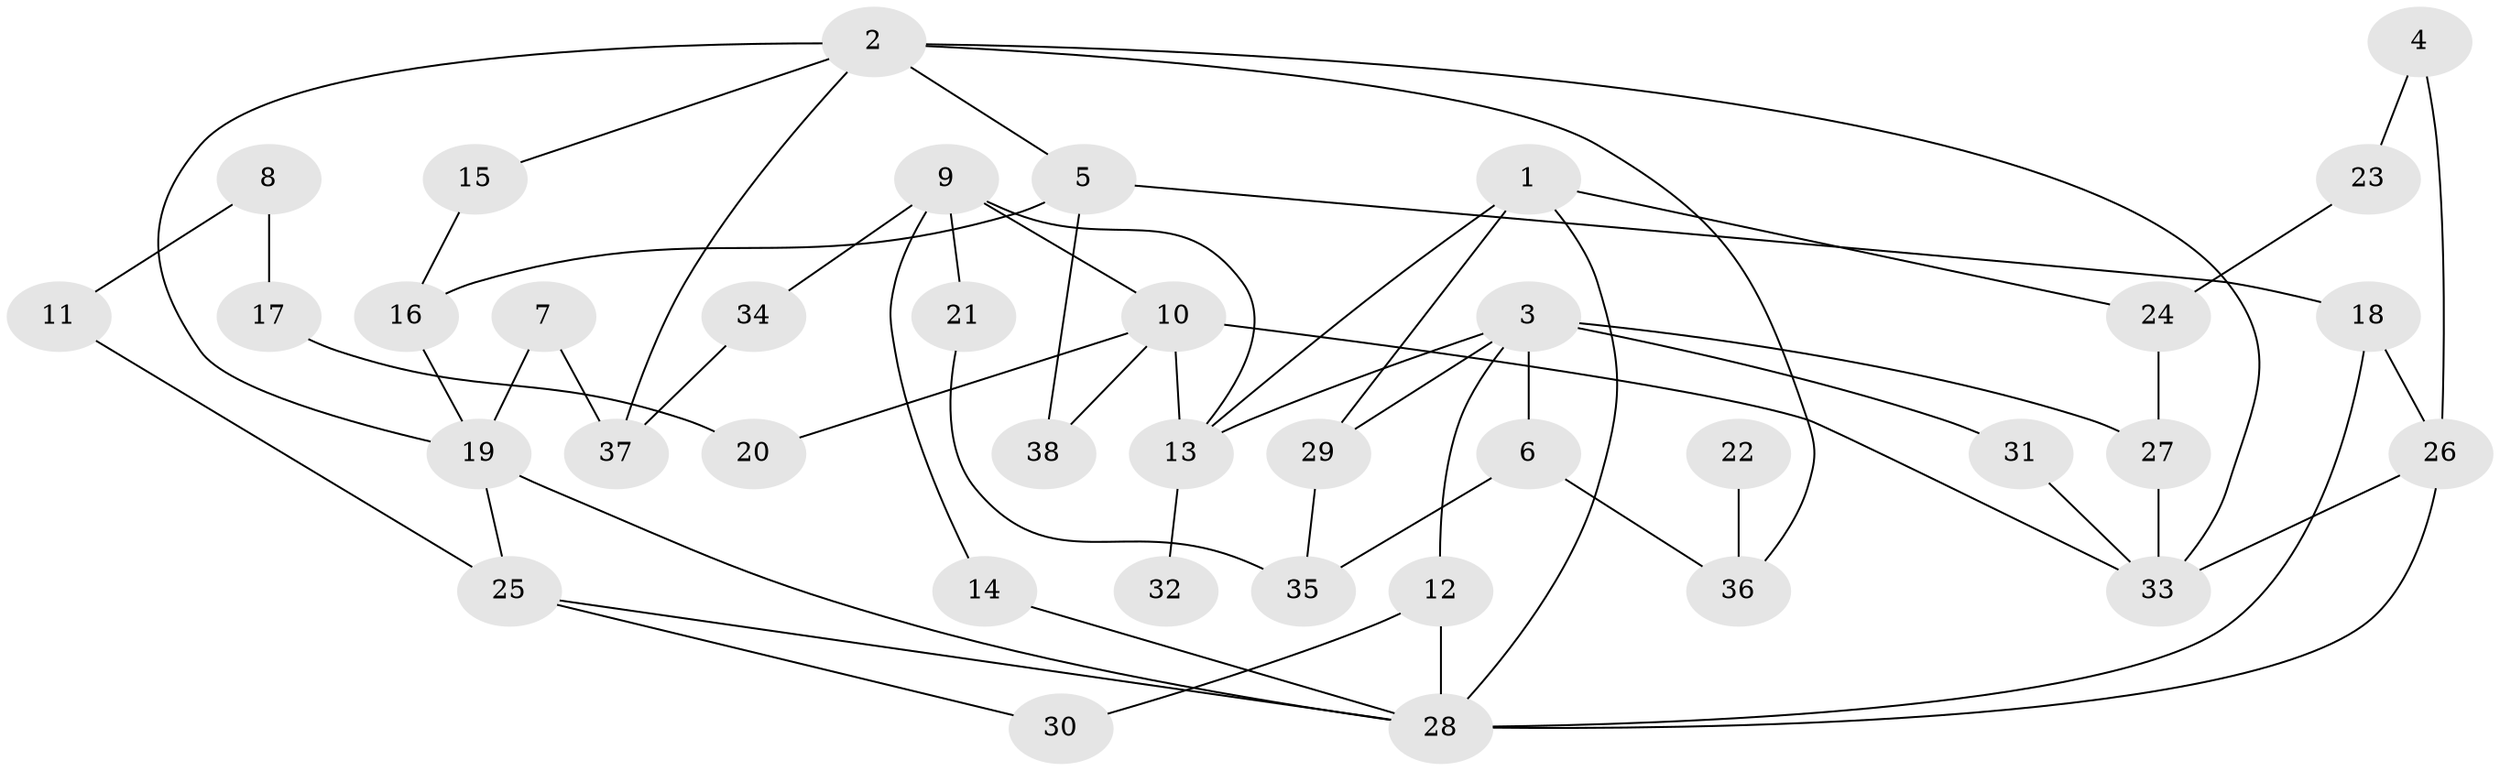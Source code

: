 // original degree distribution, {4: 0.14473684210526316, 6: 0.05263157894736842, 2: 0.2236842105263158, 5: 0.06578947368421052, 3: 0.21052631578947367, 1: 0.3026315789473684}
// Generated by graph-tools (version 1.1) at 2025/00/03/09/25 03:00:59]
// undirected, 38 vertices, 60 edges
graph export_dot {
graph [start="1"]
  node [color=gray90,style=filled];
  1;
  2;
  3;
  4;
  5;
  6;
  7;
  8;
  9;
  10;
  11;
  12;
  13;
  14;
  15;
  16;
  17;
  18;
  19;
  20;
  21;
  22;
  23;
  24;
  25;
  26;
  27;
  28;
  29;
  30;
  31;
  32;
  33;
  34;
  35;
  36;
  37;
  38;
  1 -- 13 [weight=1.0];
  1 -- 24 [weight=1.0];
  1 -- 28 [weight=1.0];
  1 -- 29 [weight=1.0];
  2 -- 5 [weight=1.0];
  2 -- 15 [weight=1.0];
  2 -- 19 [weight=1.0];
  2 -- 33 [weight=1.0];
  2 -- 36 [weight=1.0];
  2 -- 37 [weight=1.0];
  3 -- 6 [weight=1.0];
  3 -- 12 [weight=1.0];
  3 -- 13 [weight=1.0];
  3 -- 27 [weight=1.0];
  3 -- 29 [weight=1.0];
  3 -- 31 [weight=1.0];
  4 -- 23 [weight=1.0];
  4 -- 26 [weight=1.0];
  5 -- 16 [weight=1.0];
  5 -- 18 [weight=1.0];
  5 -- 38 [weight=1.0];
  6 -- 35 [weight=1.0];
  6 -- 36 [weight=1.0];
  7 -- 19 [weight=1.0];
  7 -- 37 [weight=1.0];
  8 -- 11 [weight=1.0];
  8 -- 17 [weight=1.0];
  9 -- 10 [weight=1.0];
  9 -- 13 [weight=1.0];
  9 -- 14 [weight=1.0];
  9 -- 21 [weight=2.0];
  9 -- 34 [weight=1.0];
  10 -- 13 [weight=1.0];
  10 -- 20 [weight=1.0];
  10 -- 33 [weight=1.0];
  10 -- 38 [weight=1.0];
  11 -- 25 [weight=1.0];
  12 -- 28 [weight=1.0];
  12 -- 30 [weight=1.0];
  13 -- 32 [weight=1.0];
  14 -- 28 [weight=1.0];
  15 -- 16 [weight=1.0];
  16 -- 19 [weight=1.0];
  17 -- 20 [weight=1.0];
  18 -- 26 [weight=1.0];
  18 -- 28 [weight=1.0];
  19 -- 25 [weight=1.0];
  19 -- 28 [weight=1.0];
  21 -- 35 [weight=1.0];
  22 -- 36 [weight=1.0];
  23 -- 24 [weight=1.0];
  24 -- 27 [weight=1.0];
  25 -- 28 [weight=1.0];
  25 -- 30 [weight=1.0];
  26 -- 28 [weight=1.0];
  26 -- 33 [weight=1.0];
  27 -- 33 [weight=1.0];
  29 -- 35 [weight=1.0];
  31 -- 33 [weight=1.0];
  34 -- 37 [weight=1.0];
}
